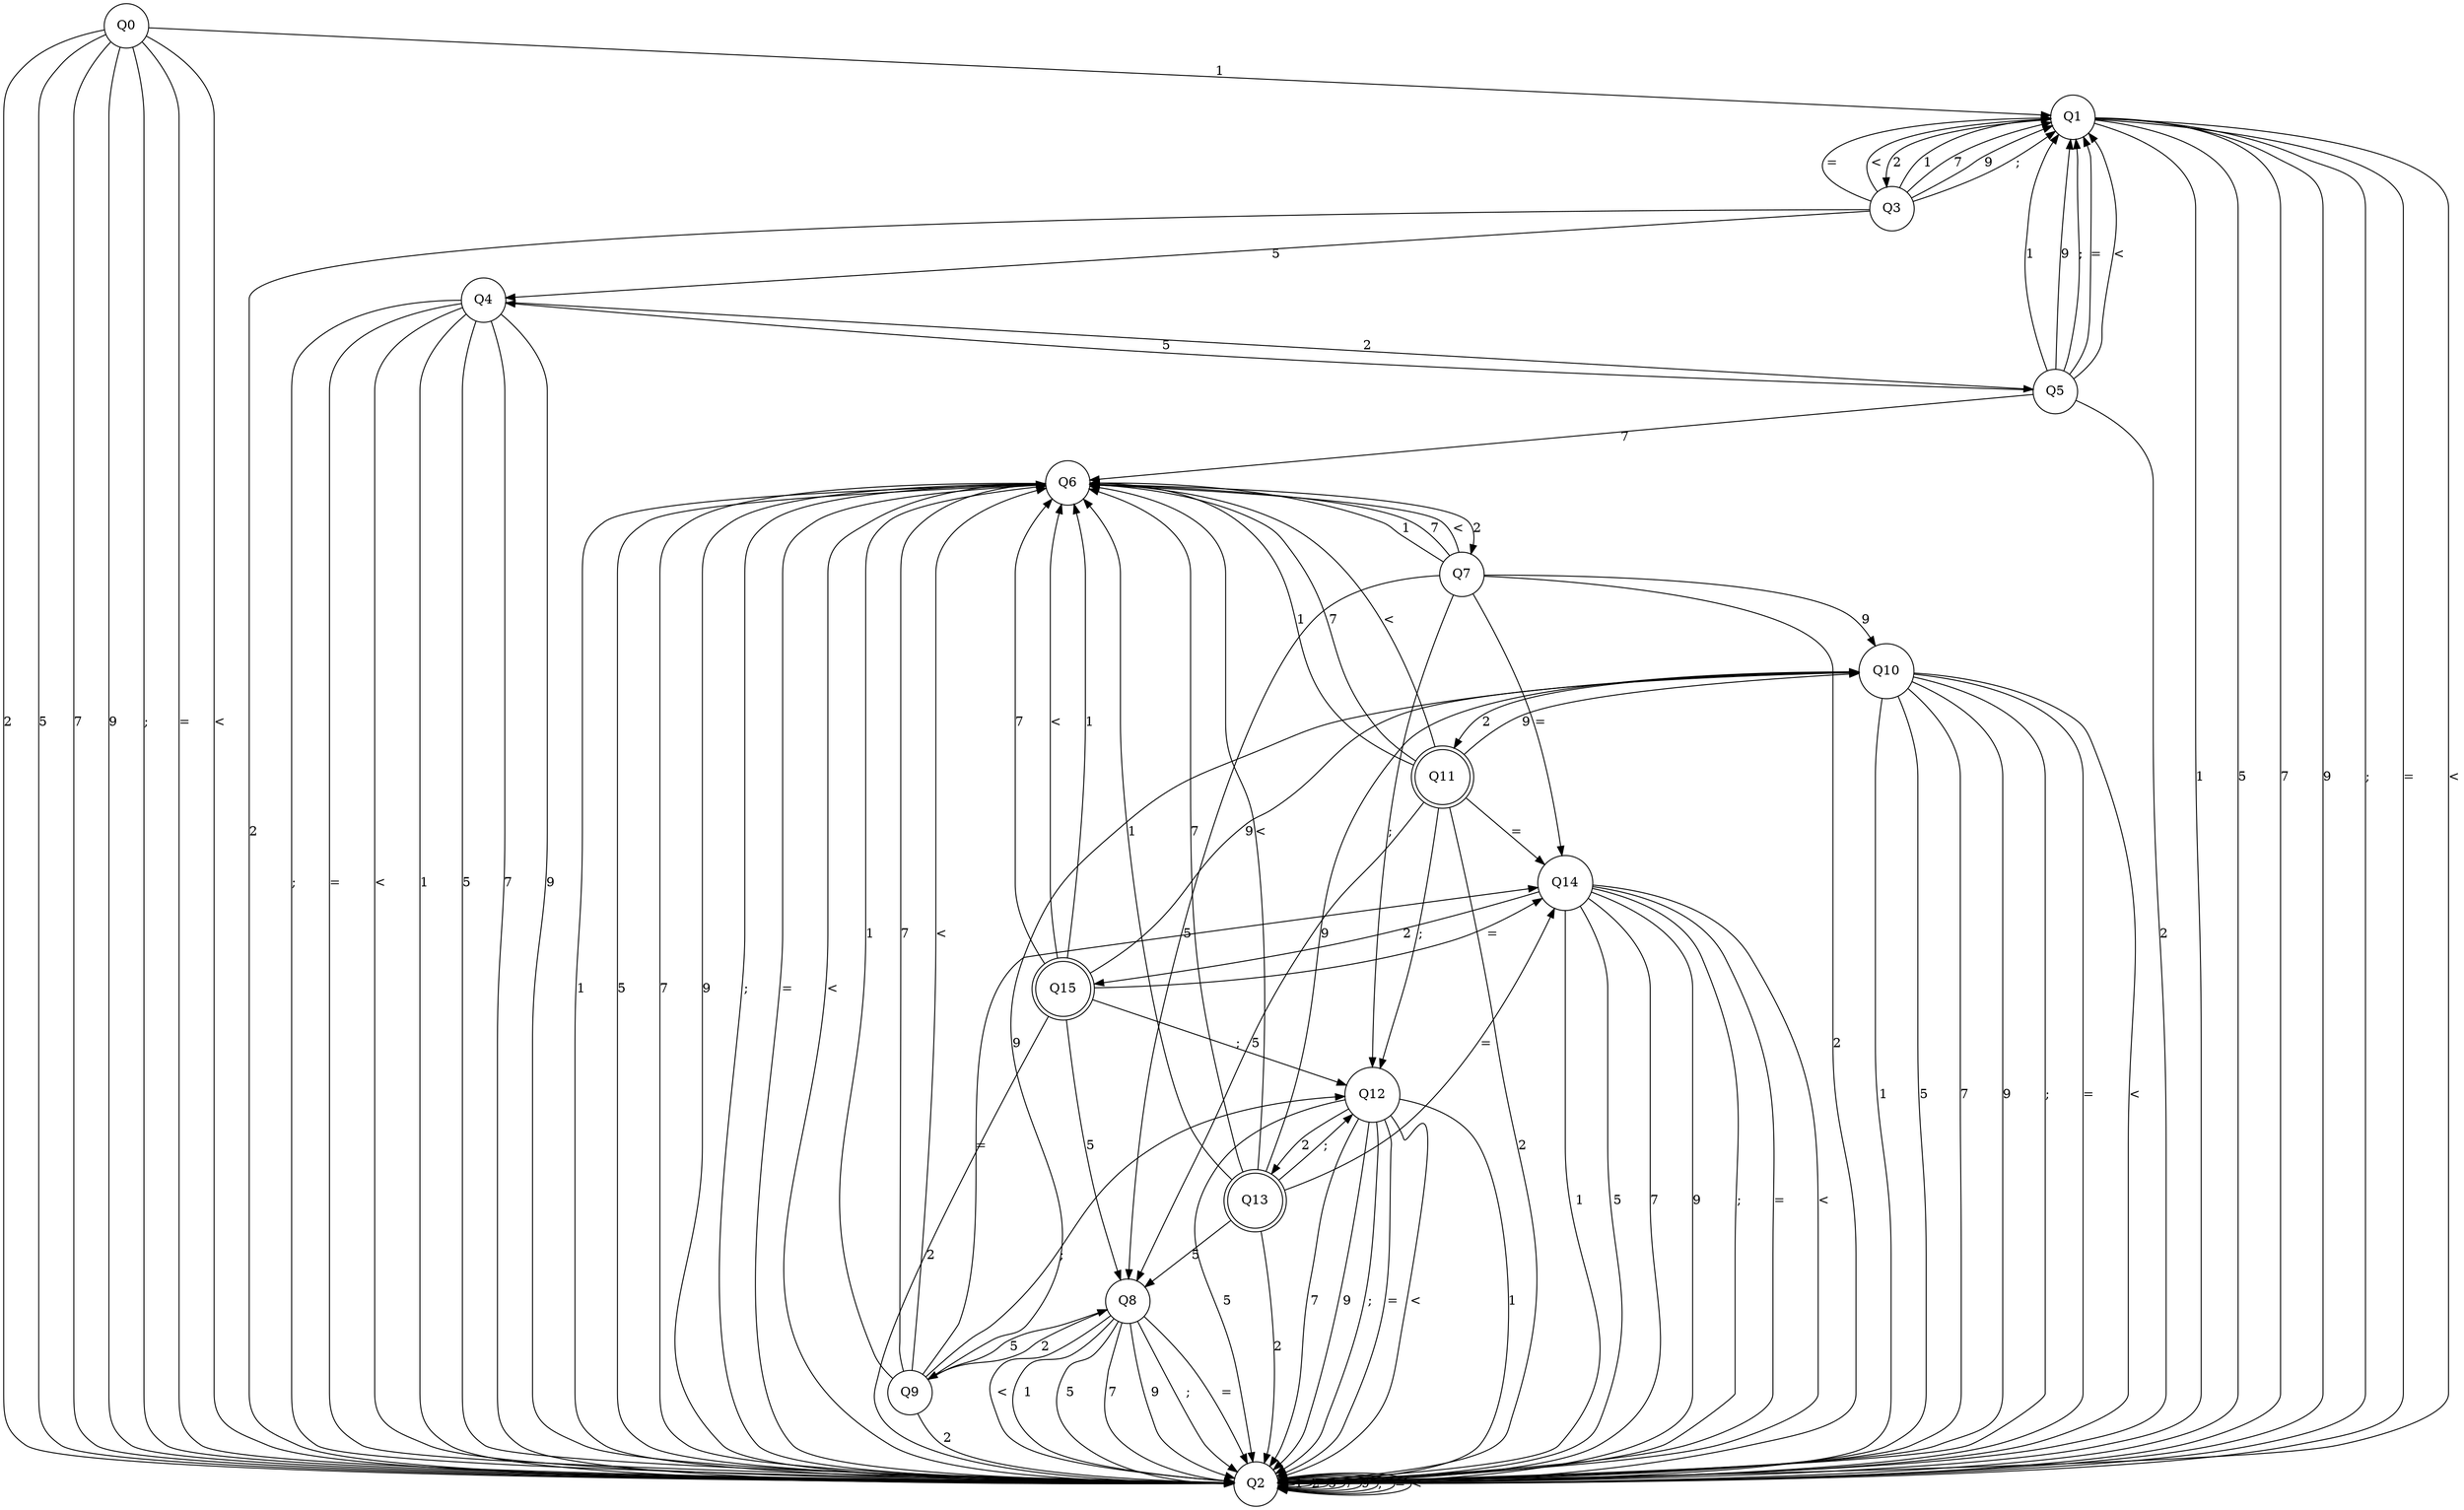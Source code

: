digraph re_dfa {
Q2 [shape=circle];
Q1 [shape=circle];
Q10 [shape=circle];
Q4 [shape=circle];
Q3 [shape=circle];
Q0 [shape=circle];
Q5 [shape=circle];
Q8 [shape=circle];
Q9 [shape=circle];
Q15 [shape=doublecircle];
Q12 [shape=circle];
Q11 [shape=doublecircle];
Q13 [shape=doublecircle];
Q14 [shape=circle];
Q7 [shape=circle];
Q6 [shape=circle];
Q2 -> Q2  [label=1];
Q2 -> Q2  [label=2];
Q2 -> Q2  [label=5];
Q2 -> Q2  [label=7];
Q2 -> Q2  [label=9];
Q2 -> Q2  [label=";"];
Q2 -> Q2  [label="="];
Q2 -> Q2  [label="<"];
Q1 -> Q2  [label=1];
Q1 -> Q3  [label=2];
Q1 -> Q2  [label=5];
Q1 -> Q2  [label=7];
Q1 -> Q2  [label=9];
Q1 -> Q2  [label=";"];
Q1 -> Q2  [label="="];
Q1 -> Q2  [label="<"];
Q10 -> Q2  [label=1];
Q10 -> Q11  [label=2];
Q10 -> Q2  [label=5];
Q10 -> Q2  [label=7];
Q10 -> Q2  [label=9];
Q10 -> Q2  [label=";"];
Q10 -> Q2  [label="="];
Q10 -> Q2  [label="<"];
Q4 -> Q2  [label=1];
Q4 -> Q5  [label=2];
Q4 -> Q2  [label=5];
Q4 -> Q2  [label=7];
Q4 -> Q2  [label=9];
Q4 -> Q2  [label=";"];
Q4 -> Q2  [label="="];
Q4 -> Q2  [label="<"];
Q3 -> Q1  [label=1];
Q3 -> Q2  [label=2];
Q3 -> Q4  [label=5];
Q3 -> Q1  [label=7];
Q3 -> Q1  [label=9];
Q3 -> Q1  [label=";"];
Q3 -> Q1  [label="="];
Q3 -> Q1  [label="<"];
Q0 -> Q1  [label=1];
Q0 -> Q2  [label=2];
Q0 -> Q2  [label=5];
Q0 -> Q2  [label=7];
Q0 -> Q2  [label=9];
Q0 -> Q2  [label=";"];
Q0 -> Q2  [label="="];
Q0 -> Q2  [label="<"];
Q5 -> Q1  [label=1];
Q5 -> Q2  [label=2];
Q5 -> Q4  [label=5];
Q5 -> Q6  [label=7];
Q5 -> Q1  [label=9];
Q5 -> Q1  [label=";"];
Q5 -> Q1  [label="="];
Q5 -> Q1  [label="<"];
Q8 -> Q2  [label=1];
Q8 -> Q9  [label=2];
Q8 -> Q2  [label=5];
Q8 -> Q2  [label=7];
Q8 -> Q2  [label=9];
Q8 -> Q2  [label=";"];
Q8 -> Q2  [label="="];
Q8 -> Q2  [label="<"];
Q9 -> Q6  [label=1];
Q9 -> Q2  [label=2];
Q9 -> Q8  [label=5];
Q9 -> Q6  [label=7];
Q9 -> Q10  [label=9];
Q9 -> Q12  [label=";"];
Q9 -> Q14  [label="="];
Q9 -> Q6  [label="<"];
Q15 -> Q6  [label=1];
Q15 -> Q2  [label=2];
Q15 -> Q8  [label=5];
Q15 -> Q6  [label=7];
Q15 -> Q10  [label=9];
Q15 -> Q12  [label=";"];
Q15 -> Q14  [label="="];
Q15 -> Q6  [label="<"];
Q12 -> Q2  [label=1];
Q12 -> Q13  [label=2];
Q12 -> Q2  [label=5];
Q12 -> Q2  [label=7];
Q12 -> Q2  [label=9];
Q12 -> Q2  [label=";"];
Q12 -> Q2  [label="="];
Q12 -> Q2  [label="<"];
Q11 -> Q6  [label=1];
Q11 -> Q2  [label=2];
Q11 -> Q8  [label=5];
Q11 -> Q6  [label=7];
Q11 -> Q10  [label=9];
Q11 -> Q12  [label=";"];
Q11 -> Q14  [label="="];
Q11 -> Q6  [label="<"];
Q13 -> Q6  [label=1];
Q13 -> Q2  [label=2];
Q13 -> Q8  [label=5];
Q13 -> Q6  [label=7];
Q13 -> Q10  [label=9];
Q13 -> Q12  [label=";"];
Q13 -> Q14  [label="="];
Q13 -> Q6  [label="<"];
Q14 -> Q2  [label=1];
Q14 -> Q15  [label=2];
Q14 -> Q2  [label=5];
Q14 -> Q2  [label=7];
Q14 -> Q2  [label=9];
Q14 -> Q2  [label=";"];
Q14 -> Q2  [label="="];
Q14 -> Q2  [label="<"];
Q7 -> Q6  [label=1];
Q7 -> Q2  [label=2];
Q7 -> Q8  [label=5];
Q7 -> Q6  [label=7];
Q7 -> Q10  [label=9];
Q7 -> Q12  [label=";"];
Q7 -> Q14  [label="="];
Q7 -> Q6  [label="<"];
Q6 -> Q2  [label=1];
Q6 -> Q7  [label=2];
Q6 -> Q2  [label=5];
Q6 -> Q2  [label=7];
Q6 -> Q2  [label=9];
Q6 -> Q2  [label=";"];
Q6 -> Q2  [label="="];
Q6 -> Q2  [label="<"];
}
